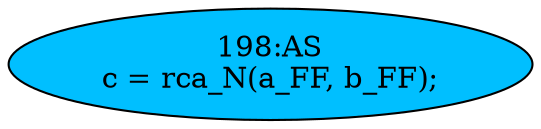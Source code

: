 strict digraph "" {
	node [label="\N"];
	"198:AS"	 [ast="<pyverilog.vparser.ast.Assign object at 0x7f9442a1a410>",
		def_var="['c']",
		fillcolor=deepskyblue,
		label="198:AS
c = rca_N(a_FF, b_FF);",
		statements="[]",
		style=filled,
		typ=Assign,
		use_var="['rca_N', 'a_FF', 'b_FF']"];
}
